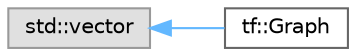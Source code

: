 digraph "类继承关系图"
{
 // LATEX_PDF_SIZE
  bgcolor="transparent";
  edge [fontname=Helvetica,fontsize=10,labelfontname=Helvetica,labelfontsize=10];
  node [fontname=Helvetica,fontsize=10,shape=box,height=0.2,width=0.4];
  rankdir="LR";
  Node0 [id="Node000000",label="std::vector",height=0.2,width=0.4,color="grey60", fillcolor="#E0E0E0", style="filled",tooltip=" "];
  Node0 -> Node1 [id="edge6638_Node000000_Node000001",dir="back",color="steelblue1",style="solid",tooltip=" "];
  Node1 [id="Node000001",label="tf::Graph",height=0.2,width=0.4,color="grey40", fillcolor="white", style="filled",URL="$classtf_1_1_graph.html",tooltip="class to create a graph object"];
}
